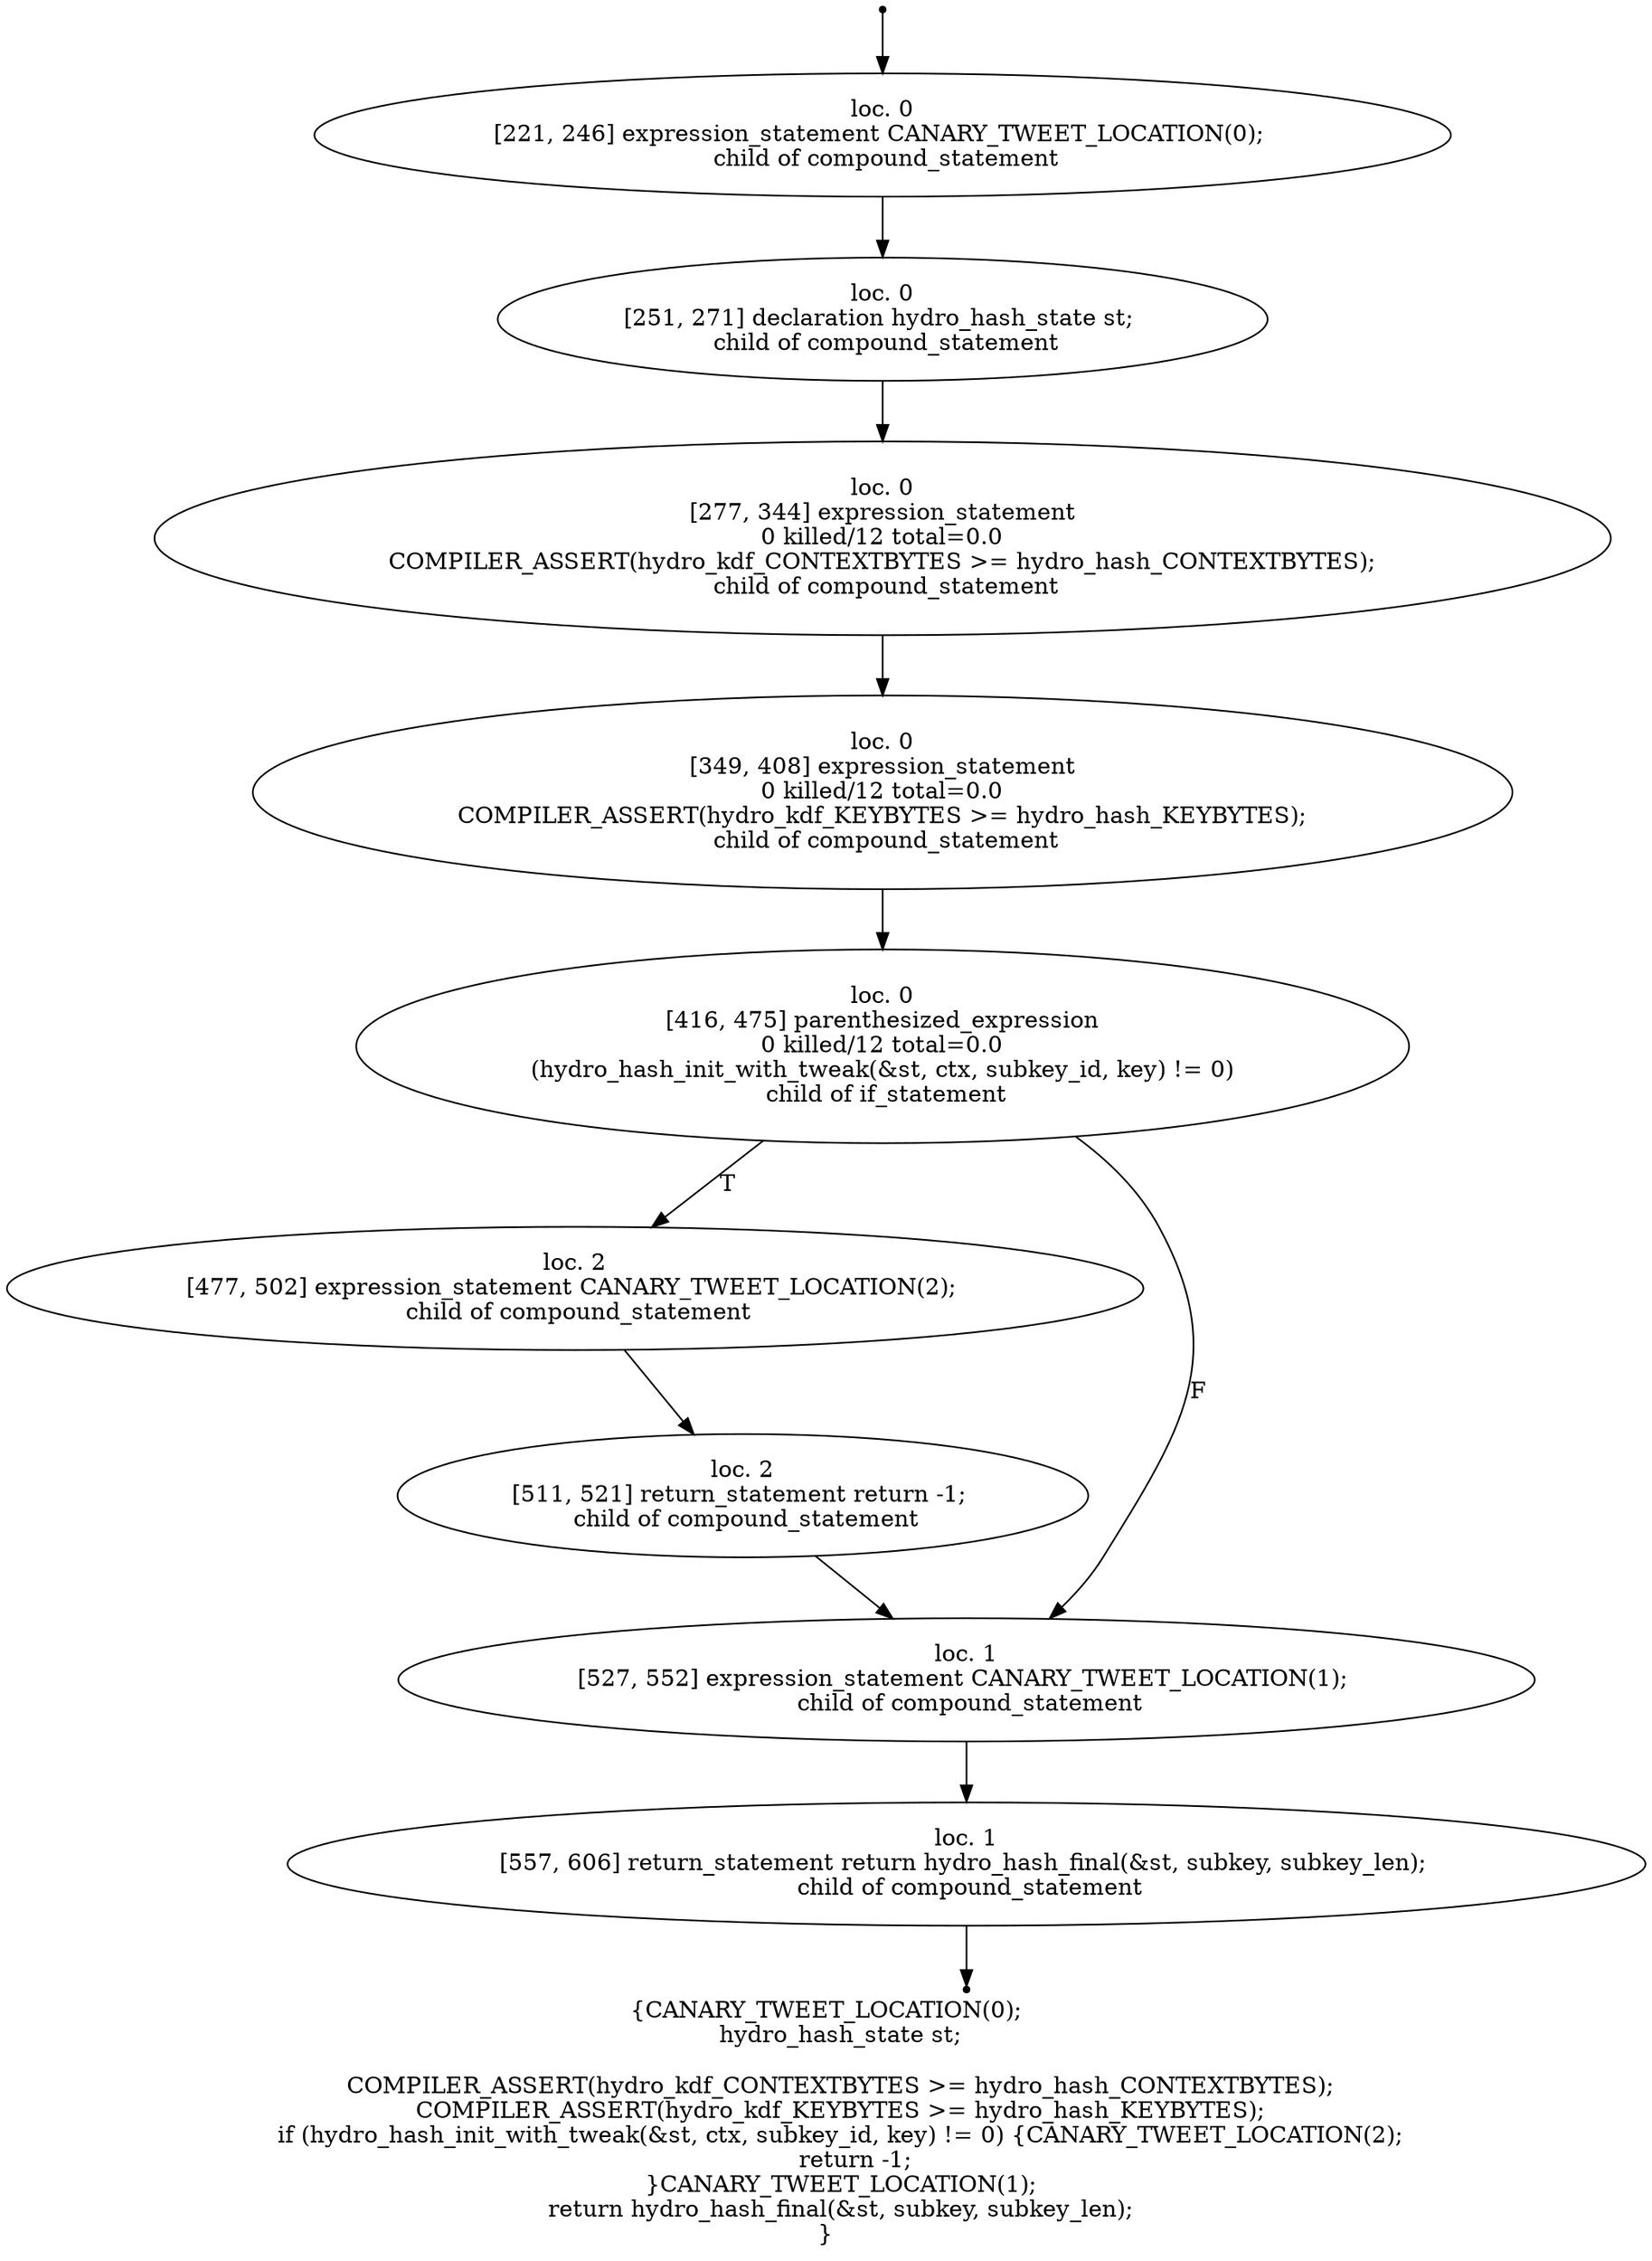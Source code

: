 digraph hydro_kdf_derive_from_key_0 {
	initial [shape=point]
	initial -> "loc. 0
[221, 246] expression_statement CANARY_TWEET_LOCATION(0); 
 child of compound_statement"
	final [shape=point]
	"loc. 1
[557, 606] return_statement return hydro_hash_final(&st, subkey, subkey_len); 
 child of compound_statement" -> final
	"loc. 0
[221, 246] expression_statement CANARY_TWEET_LOCATION(0); 
 child of compound_statement"
	"loc. 0
[221, 246] expression_statement CANARY_TWEET_LOCATION(0); 
 child of compound_statement" -> "loc. 0
[251, 271] declaration hydro_hash_state st; 
 child of compound_statement"
	"loc. 0
[251, 271] declaration hydro_hash_state st; 
 child of compound_statement"
	"loc. 0
[251, 271] declaration hydro_hash_state st; 
 child of compound_statement" -> "loc. 0
[277, 344] expression_statement
0 killed/12 total=0.0
 COMPILER_ASSERT(hydro_kdf_CONTEXTBYTES >= hydro_hash_CONTEXTBYTES); 
 child of compound_statement"
	"loc. 0
[277, 344] expression_statement
0 killed/12 total=0.0
 COMPILER_ASSERT(hydro_kdf_CONTEXTBYTES >= hydro_hash_CONTEXTBYTES); 
 child of compound_statement"
	"loc. 0
[277, 344] expression_statement
0 killed/12 total=0.0
 COMPILER_ASSERT(hydro_kdf_CONTEXTBYTES >= hydro_hash_CONTEXTBYTES); 
 child of compound_statement" -> "loc. 0
[349, 408] expression_statement
0 killed/12 total=0.0
 COMPILER_ASSERT(hydro_kdf_KEYBYTES >= hydro_hash_KEYBYTES); 
 child of compound_statement"
	"loc. 0
[349, 408] expression_statement
0 killed/12 total=0.0
 COMPILER_ASSERT(hydro_kdf_KEYBYTES >= hydro_hash_KEYBYTES); 
 child of compound_statement"
	"loc. 0
[349, 408] expression_statement
0 killed/12 total=0.0
 COMPILER_ASSERT(hydro_kdf_KEYBYTES >= hydro_hash_KEYBYTES); 
 child of compound_statement" -> "loc. 0
[416, 475] parenthesized_expression
0 killed/12 total=0.0
 (hydro_hash_init_with_tweak(&st, ctx, subkey_id, key) != 0) 
 child of if_statement"
	"loc. 0
[416, 475] parenthesized_expression
0 killed/12 total=0.0
 (hydro_hash_init_with_tweak(&st, ctx, subkey_id, key) != 0) 
 child of if_statement"
	"loc. 0
[416, 475] parenthesized_expression
0 killed/12 total=0.0
 (hydro_hash_init_with_tweak(&st, ctx, subkey_id, key) != 0) 
 child of if_statement" -> "loc. 2
[477, 502] expression_statement CANARY_TWEET_LOCATION(2); 
 child of compound_statement" [label=T]
	"loc. 0
[416, 475] parenthesized_expression
0 killed/12 total=0.0
 (hydro_hash_init_with_tweak(&st, ctx, subkey_id, key) != 0) 
 child of if_statement" -> "loc. 1
[527, 552] expression_statement CANARY_TWEET_LOCATION(1); 
 child of compound_statement" [label=F]
	"loc. 2
[477, 502] expression_statement CANARY_TWEET_LOCATION(2); 
 child of compound_statement"
	"loc. 2
[477, 502] expression_statement CANARY_TWEET_LOCATION(2); 
 child of compound_statement" -> "loc. 2
[511, 521] return_statement return -1; 
 child of compound_statement"
	"loc. 1
[527, 552] expression_statement CANARY_TWEET_LOCATION(1); 
 child of compound_statement"
	"loc. 1
[527, 552] expression_statement CANARY_TWEET_LOCATION(1); 
 child of compound_statement" -> "loc. 1
[557, 606] return_statement return hydro_hash_final(&st, subkey, subkey_len); 
 child of compound_statement"
	"loc. 2
[511, 521] return_statement return -1; 
 child of compound_statement"
	"loc. 2
[511, 521] return_statement return -1; 
 child of compound_statement" -> "loc. 1
[527, 552] expression_statement CANARY_TWEET_LOCATION(1); 
 child of compound_statement"
	"loc. 1
[557, 606] return_statement return hydro_hash_final(&st, subkey, subkey_len); 
 child of compound_statement"
	label="{CANARY_TWEET_LOCATION(0);
    hydro_hash_state st;

    COMPILER_ASSERT(hydro_kdf_CONTEXTBYTES >= hydro_hash_CONTEXTBYTES);
    COMPILER_ASSERT(hydro_kdf_KEYBYTES >= hydro_hash_KEYBYTES);
    if (hydro_hash_init_with_tweak(&st, ctx, subkey_id, key) != 0) {CANARY_TWEET_LOCATION(2);
        return -1;
    }CANARY_TWEET_LOCATION(1);
    return hydro_hash_final(&st, subkey, subkey_len);
}"
}
